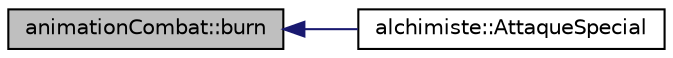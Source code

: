 digraph "animationCombat::burn"
{
  edge [fontname="Helvetica",fontsize="10",labelfontname="Helvetica",labelfontsize="10"];
  node [fontname="Helvetica",fontsize="10",shape=record];
  rankdir="LR";
  Node11 [label="animationCombat::burn",height=0.2,width=0.4,color="black", fillcolor="grey75", style="filled", fontcolor="black"];
  Node11 -> Node12 [dir="back",color="midnightblue",fontsize="10",style="solid",fontname="Helvetica"];
  Node12 [label="alchimiste::AttaqueSpecial",height=0.2,width=0.4,color="black", fillcolor="white", style="filled",URL="$classalchimiste.html#a2dc3e30d4b4c9847da55587b39aaf233",tooltip="lance l&#39;attaque Bombe avec les brulure possible "];
}
